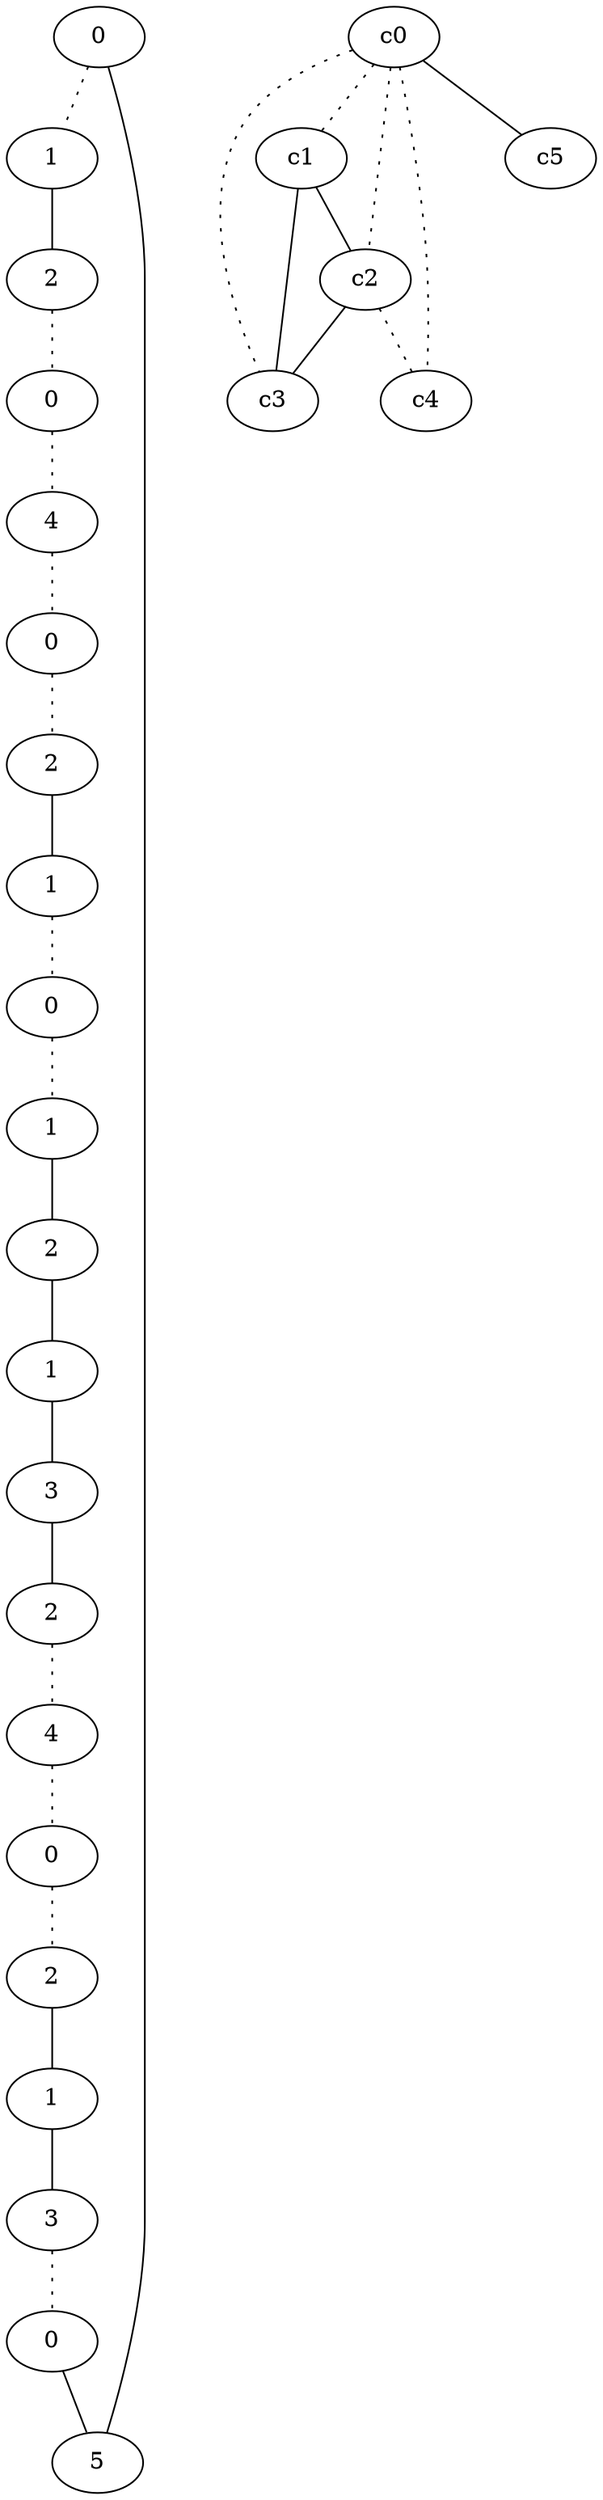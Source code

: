 graph {
a0[label=0];
a1[label=1];
a2[label=2];
a3[label=0];
a4[label=4];
a5[label=0];
a6[label=2];
a7[label=1];
a8[label=0];
a9[label=1];
a10[label=2];
a11[label=1];
a12[label=3];
a13[label=2];
a14[label=4];
a15[label=0];
a16[label=2];
a17[label=1];
a18[label=3];
a19[label=0];
a20[label=5];
a0 -- a1 [style=dotted];
a0 -- a20;
a1 -- a2;
a2 -- a3 [style=dotted];
a3 -- a4 [style=dotted];
a4 -- a5 [style=dotted];
a5 -- a6 [style=dotted];
a6 -- a7;
a7 -- a8 [style=dotted];
a8 -- a9 [style=dotted];
a9 -- a10;
a10 -- a11;
a11 -- a12;
a12 -- a13;
a13 -- a14 [style=dotted];
a14 -- a15 [style=dotted];
a15 -- a16 [style=dotted];
a16 -- a17;
a17 -- a18;
a18 -- a19 [style=dotted];
a19 -- a20;
c0 -- c1 [style=dotted];
c0 -- c2 [style=dotted];
c0 -- c3 [style=dotted];
c0 -- c4 [style=dotted];
c0 -- c5;
c1 -- c2;
c1 -- c3;
c2 -- c3;
c2 -- c4 [style=dotted];
}
